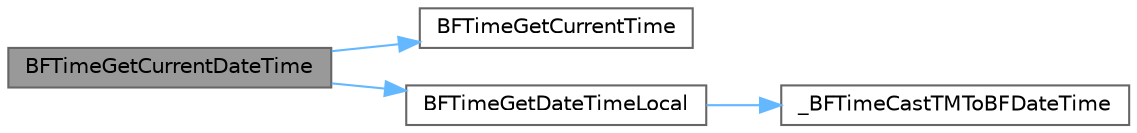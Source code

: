 digraph "BFTimeGetCurrentDateTime"
{
 // LATEX_PDF_SIZE
  bgcolor="transparent";
  edge [fontname=Helvetica,fontsize=10,labelfontname=Helvetica,labelfontsize=10];
  node [fontname=Helvetica,fontsize=10,shape=box,height=0.2,width=0.4];
  rankdir="LR";
  Node1 [id="Node000001",label="BFTimeGetCurrentDateTime",height=0.2,width=0.4,color="gray40", fillcolor="grey60", style="filled", fontcolor="black",tooltip=" "];
  Node1 -> Node2 [id="edge1_Node000001_Node000002",color="steelblue1",style="solid",tooltip=" "];
  Node2 [id="Node000002",label="BFTimeGetCurrentTime",height=0.2,width=0.4,color="grey40", fillcolor="white", style="filled",URL="$d3/dfe/bftime_8c.html#a38fe0590b58cf72278711ad559a1e191",tooltip=" "];
  Node1 -> Node3 [id="edge2_Node000001_Node000003",color="steelblue1",style="solid",tooltip=" "];
  Node3 [id="Node000003",label="BFTimeGetDateTimeLocal",height=0.2,width=0.4,color="grey40", fillcolor="white", style="filled",URL="$d3/dfe/bftime_8c.html#a99dc4d8e44a110ac054feb8f9e790cd4",tooltip=" "];
  Node3 -> Node4 [id="edge3_Node000003_Node000004",color="steelblue1",style="solid",tooltip=" "];
  Node4 [id="Node000004",label="_BFTimeCastTMToBFDateTime",height=0.2,width=0.4,color="grey40", fillcolor="white", style="filled",URL="$d3/dfe/bftime_8c.html#aaf930942baedc720604eacdfefbc6628",tooltip=" "];
}
